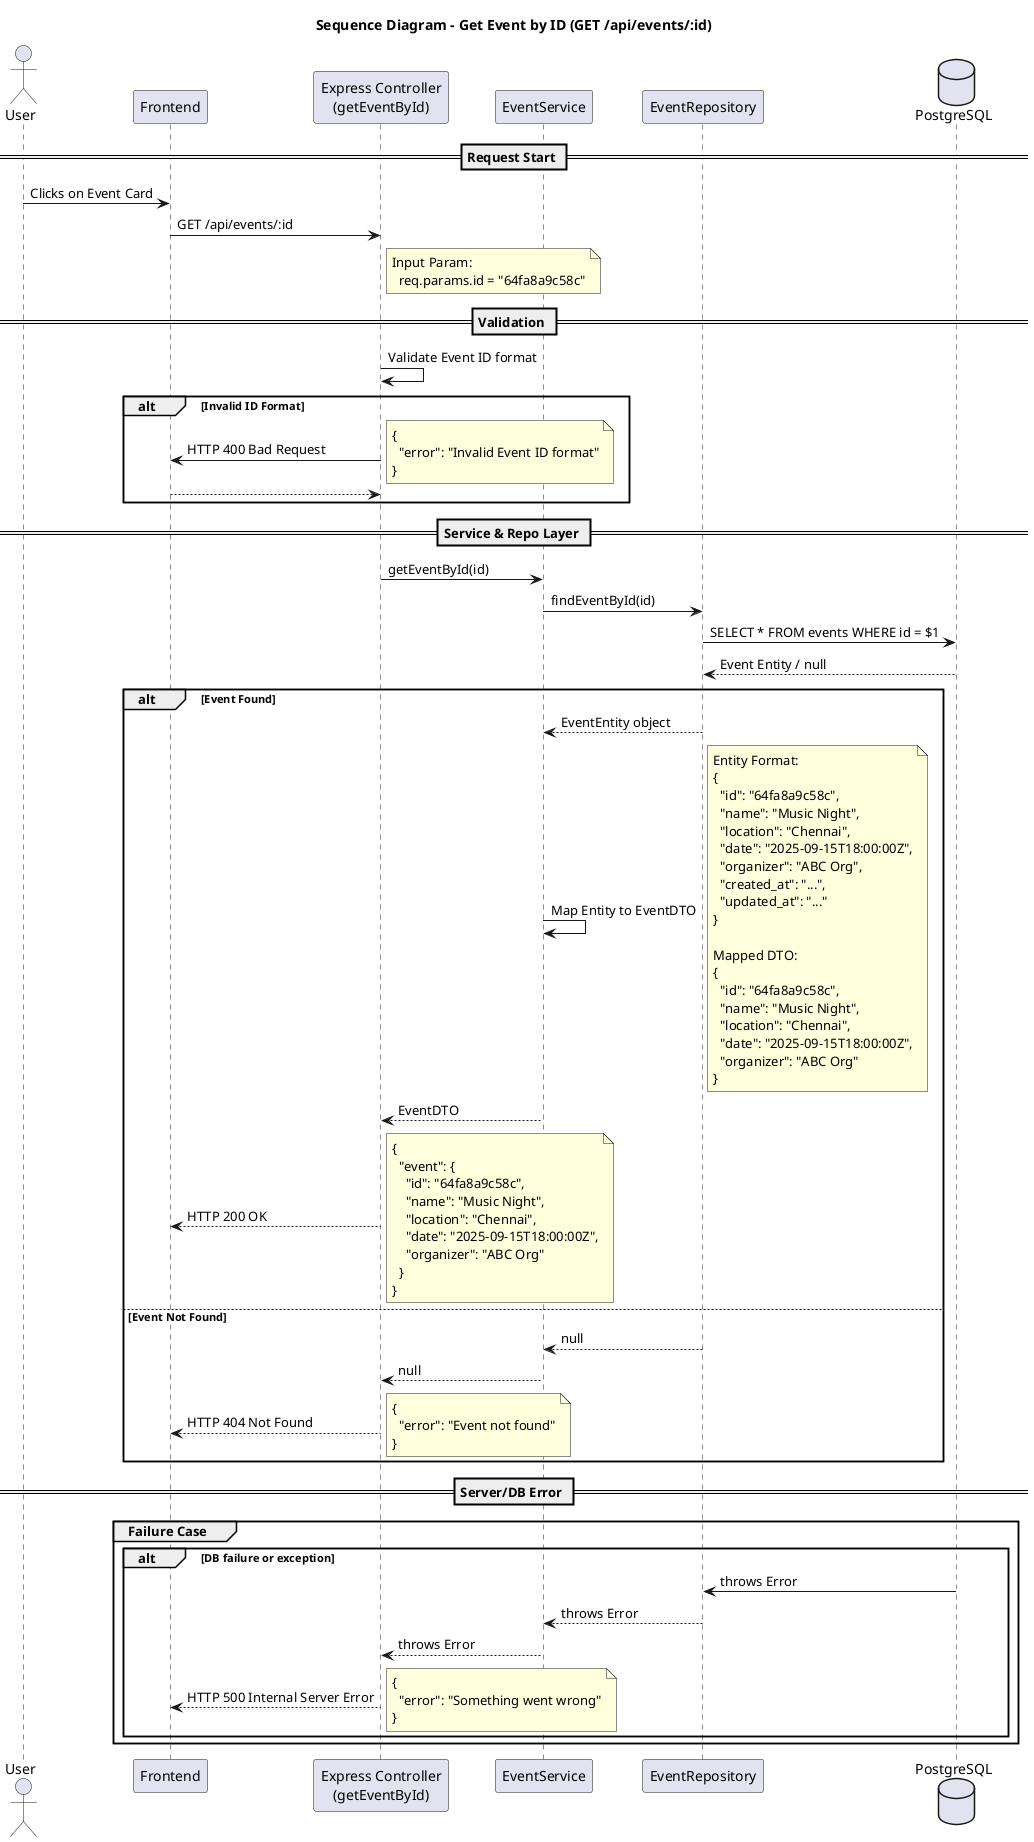 @startuml Get Individual Event
title Sequence Diagram – Get Event by ID (GET /api/events/:id)

actor User
participant Frontend
participant "Express Controller\n(getEventById)" as Controller
participant "EventService" as Service
participant "EventRepository" as Repo
database "PostgreSQL" as DB

== Request Start ==

User -> Frontend: Clicks on Event Card
Frontend -> Controller: GET /api/events/:id

note right of Controller
Input Param:
  req.params.id = "64fa8a9c58c"
end note

== Validation ==

Controller -> Controller: Validate Event ID format
alt Invalid ID Format
  Controller -> Frontend: HTTP 400 Bad Request
  note right
    {
      "error": "Invalid Event ID format"
    }
  end note
  return
end alt

== Service & Repo Layer ==

Controller -> Service: getEventById(id)
Service -> Repo: findEventById(id)
Repo -> DB: SELECT * FROM events WHERE id = $1
DB --> Repo: Event Entity / null

alt Event Found
  Repo --> Service: EventEntity object
  Service -> Service: Map Entity to EventDTO

  note right
  Entity Format:
  {
    "id": "64fa8a9c58c",
    "name": "Music Night",
    "location": "Chennai",
    "date": "2025-09-15T18:00:00Z",
    "organizer": "ABC Org",
    "created_at": "...",
    "updated_at": "..."
  }

  Mapped DTO:
  {
    "id": "64fa8a9c58c",
    "name": "Music Night",
    "location": "Chennai",
    "date": "2025-09-15T18:00:00Z",
    "organizer": "ABC Org"
  }
  end note

  Service --> Controller: EventDTO
  Controller --> Frontend: HTTP 200 OK

  note right
    {
      "event": {
        "id": "64fa8a9c58c",
        "name": "Music Night",
        "location": "Chennai",
        "date": "2025-09-15T18:00:00Z",
        "organizer": "ABC Org"
      }
    }
  end note

else Event Not Found
  Repo --> Service: null
  Service --> Controller: null
  Controller --> Frontend: HTTP 404 Not Found

  note right
    {
      "error": "Event not found"
    }
  end note
end alt

== Server/DB Error ==

group Failure Case
  alt DB failure or exception
    DB -> Repo: throws Error
    Repo --> Service: throws Error
    Service --> Controller: throws Error
    Controller --> Frontend: HTTP 500 Internal Server Error

    note right
      {
        "error": "Something went wrong"
      }
    end note
  end alt
end group

@enduml
